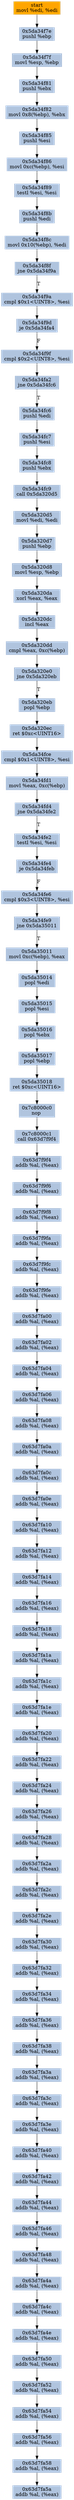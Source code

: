digraph G {
node[shape=rectangle,style=filled,fillcolor=lightsteelblue,color=lightsteelblue]
bgcolor="transparent"
a0x5da34f7cmovl_edi_edi[label="start\nmovl %edi, %edi",color="lightgrey",fillcolor="orange"];
a0x5da34f7epushl_ebp[label="0x5da34f7e\npushl %ebp"];
a0x5da34f7fmovl_esp_ebp[label="0x5da34f7f\nmovl %esp, %ebp"];
a0x5da34f81pushl_ebx[label="0x5da34f81\npushl %ebx"];
a0x5da34f82movl_0x8ebp__ebx[label="0x5da34f82\nmovl 0x8(%ebp), %ebx"];
a0x5da34f85pushl_esi[label="0x5da34f85\npushl %esi"];
a0x5da34f86movl_0xcebp__esi[label="0x5da34f86\nmovl 0xc(%ebp), %esi"];
a0x5da34f89testl_esi_esi[label="0x5da34f89\ntestl %esi, %esi"];
a0x5da34f8bpushl_edi[label="0x5da34f8b\npushl %edi"];
a0x5da34f8cmovl_0x10ebp__edi[label="0x5da34f8c\nmovl 0x10(%ebp), %edi"];
a0x5da34f8fjne_0x5da34f9a[label="0x5da34f8f\njne 0x5da34f9a"];
a0x5da34f9acmpl_0x1UINT8_esi[label="0x5da34f9a\ncmpl $0x1<UINT8>, %esi"];
a0x5da34f9dje_0x5da34fa4[label="0x5da34f9d\nje 0x5da34fa4"];
a0x5da34f9fcmpl_0x2UINT8_esi[label="0x5da34f9f\ncmpl $0x2<UINT8>, %esi"];
a0x5da34fa2jne_0x5da34fc6[label="0x5da34fa2\njne 0x5da34fc6"];
a0x5da34fc6pushl_edi[label="0x5da34fc6\npushl %edi"];
a0x5da34fc7pushl_esi[label="0x5da34fc7\npushl %esi"];
a0x5da34fc8pushl_ebx[label="0x5da34fc8\npushl %ebx"];
a0x5da34fc9call_0x5da320d5[label="0x5da34fc9\ncall 0x5da320d5"];
a0x5da320d5movl_edi_edi[label="0x5da320d5\nmovl %edi, %edi"];
a0x5da320d7pushl_ebp[label="0x5da320d7\npushl %ebp"];
a0x5da320d8movl_esp_ebp[label="0x5da320d8\nmovl %esp, %ebp"];
a0x5da320daxorl_eax_eax[label="0x5da320da\nxorl %eax, %eax"];
a0x5da320dcincl_eax[label="0x5da320dc\nincl %eax"];
a0x5da320ddcmpl_eax_0xcebp_[label="0x5da320dd\ncmpl %eax, 0xc(%ebp)"];
a0x5da320e0jne_0x5da320eb[label="0x5da320e0\njne 0x5da320eb"];
a0x5da320ebpopl_ebp[label="0x5da320eb\npopl %ebp"];
a0x5da320ecret_0xcUINT16[label="0x5da320ec\nret $0xc<UINT16>"];
a0x5da34fcecmpl_0x1UINT8_esi[label="0x5da34fce\ncmpl $0x1<UINT8>, %esi"];
a0x5da34fd1movl_eax_0xcebp_[label="0x5da34fd1\nmovl %eax, 0xc(%ebp)"];
a0x5da34fd4jne_0x5da34fe2[label="0x5da34fd4\njne 0x5da34fe2"];
a0x5da34fe2testl_esi_esi[label="0x5da34fe2\ntestl %esi, %esi"];
a0x5da34fe4je_0x5da34feb[label="0x5da34fe4\nje 0x5da34feb"];
a0x5da34fe6cmpl_0x3UINT8_esi[label="0x5da34fe6\ncmpl $0x3<UINT8>, %esi"];
a0x5da34fe9jne_0x5da35011[label="0x5da34fe9\njne 0x5da35011"];
a0x5da35011movl_0xcebp__eax[label="0x5da35011\nmovl 0xc(%ebp), %eax"];
a0x5da35014popl_edi[label="0x5da35014\npopl %edi"];
a0x5da35015popl_esi[label="0x5da35015\npopl %esi"];
a0x5da35016popl_ebx[label="0x5da35016\npopl %ebx"];
a0x5da35017popl_ebp[label="0x5da35017\npopl %ebp"];
a0x5da35018ret_0xcUINT16[label="0x5da35018\nret $0xc<UINT16>"];
a0x7c8000c0nop_[label="0x7c8000c0\nnop "];
a0x7c8000c1call_0x63d7f9f4[label="0x7c8000c1\ncall 0x63d7f9f4"];
a0x63d7f9f4addb_al_eax_[label="0x63d7f9f4\naddb %al, (%eax)"];
a0x63d7f9f6addb_al_eax_[label="0x63d7f9f6\naddb %al, (%eax)"];
a0x63d7f9f8addb_al_eax_[label="0x63d7f9f8\naddb %al, (%eax)"];
a0x63d7f9faaddb_al_eax_[label="0x63d7f9fa\naddb %al, (%eax)"];
a0x63d7f9fcaddb_al_eax_[label="0x63d7f9fc\naddb %al, (%eax)"];
a0x63d7f9feaddb_al_eax_[label="0x63d7f9fe\naddb %al, (%eax)"];
a0x63d7fa00addb_al_eax_[label="0x63d7fa00\naddb %al, (%eax)"];
a0x63d7fa02addb_al_eax_[label="0x63d7fa02\naddb %al, (%eax)"];
a0x63d7fa04addb_al_eax_[label="0x63d7fa04\naddb %al, (%eax)"];
a0x63d7fa06addb_al_eax_[label="0x63d7fa06\naddb %al, (%eax)"];
a0x63d7fa08addb_al_eax_[label="0x63d7fa08\naddb %al, (%eax)"];
a0x63d7fa0aaddb_al_eax_[label="0x63d7fa0a\naddb %al, (%eax)"];
a0x63d7fa0caddb_al_eax_[label="0x63d7fa0c\naddb %al, (%eax)"];
a0x63d7fa0eaddb_al_eax_[label="0x63d7fa0e\naddb %al, (%eax)"];
a0x63d7fa10addb_al_eax_[label="0x63d7fa10\naddb %al, (%eax)"];
a0x63d7fa12addb_al_eax_[label="0x63d7fa12\naddb %al, (%eax)"];
a0x63d7fa14addb_al_eax_[label="0x63d7fa14\naddb %al, (%eax)"];
a0x63d7fa16addb_al_eax_[label="0x63d7fa16\naddb %al, (%eax)"];
a0x63d7fa18addb_al_eax_[label="0x63d7fa18\naddb %al, (%eax)"];
a0x63d7fa1aaddb_al_eax_[label="0x63d7fa1a\naddb %al, (%eax)"];
a0x63d7fa1caddb_al_eax_[label="0x63d7fa1c\naddb %al, (%eax)"];
a0x63d7fa1eaddb_al_eax_[label="0x63d7fa1e\naddb %al, (%eax)"];
a0x63d7fa20addb_al_eax_[label="0x63d7fa20\naddb %al, (%eax)"];
a0x63d7fa22addb_al_eax_[label="0x63d7fa22\naddb %al, (%eax)"];
a0x63d7fa24addb_al_eax_[label="0x63d7fa24\naddb %al, (%eax)"];
a0x63d7fa26addb_al_eax_[label="0x63d7fa26\naddb %al, (%eax)"];
a0x63d7fa28addb_al_eax_[label="0x63d7fa28\naddb %al, (%eax)"];
a0x63d7fa2aaddb_al_eax_[label="0x63d7fa2a\naddb %al, (%eax)"];
a0x63d7fa2caddb_al_eax_[label="0x63d7fa2c\naddb %al, (%eax)"];
a0x63d7fa2eaddb_al_eax_[label="0x63d7fa2e\naddb %al, (%eax)"];
a0x63d7fa30addb_al_eax_[label="0x63d7fa30\naddb %al, (%eax)"];
a0x63d7fa32addb_al_eax_[label="0x63d7fa32\naddb %al, (%eax)"];
a0x63d7fa34addb_al_eax_[label="0x63d7fa34\naddb %al, (%eax)"];
a0x63d7fa36addb_al_eax_[label="0x63d7fa36\naddb %al, (%eax)"];
a0x63d7fa38addb_al_eax_[label="0x63d7fa38\naddb %al, (%eax)"];
a0x63d7fa3aaddb_al_eax_[label="0x63d7fa3a\naddb %al, (%eax)"];
a0x63d7fa3caddb_al_eax_[label="0x63d7fa3c\naddb %al, (%eax)"];
a0x63d7fa3eaddb_al_eax_[label="0x63d7fa3e\naddb %al, (%eax)"];
a0x63d7fa40addb_al_eax_[label="0x63d7fa40\naddb %al, (%eax)"];
a0x63d7fa42addb_al_eax_[label="0x63d7fa42\naddb %al, (%eax)"];
a0x63d7fa44addb_al_eax_[label="0x63d7fa44\naddb %al, (%eax)"];
a0x63d7fa46addb_al_eax_[label="0x63d7fa46\naddb %al, (%eax)"];
a0x63d7fa48addb_al_eax_[label="0x63d7fa48\naddb %al, (%eax)"];
a0x63d7fa4aaddb_al_eax_[label="0x63d7fa4a\naddb %al, (%eax)"];
a0x63d7fa4caddb_al_eax_[label="0x63d7fa4c\naddb %al, (%eax)"];
a0x63d7fa4eaddb_al_eax_[label="0x63d7fa4e\naddb %al, (%eax)"];
a0x63d7fa50addb_al_eax_[label="0x63d7fa50\naddb %al, (%eax)"];
a0x63d7fa52addb_al_eax_[label="0x63d7fa52\naddb %al, (%eax)"];
a0x63d7fa54addb_al_eax_[label="0x63d7fa54\naddb %al, (%eax)"];
a0x63d7fa56addb_al_eax_[label="0x63d7fa56\naddb %al, (%eax)"];
a0x63d7fa58addb_al_eax_[label="0x63d7fa58\naddb %al, (%eax)"];
a0x63d7fa5aaddb_al_eax_[label="0x63d7fa5a\naddb %al, (%eax)"];
a0x5da34f7cmovl_edi_edi -> a0x5da34f7epushl_ebp [color="#000000"];
a0x5da34f7epushl_ebp -> a0x5da34f7fmovl_esp_ebp [color="#000000"];
a0x5da34f7fmovl_esp_ebp -> a0x5da34f81pushl_ebx [color="#000000"];
a0x5da34f81pushl_ebx -> a0x5da34f82movl_0x8ebp__ebx [color="#000000"];
a0x5da34f82movl_0x8ebp__ebx -> a0x5da34f85pushl_esi [color="#000000"];
a0x5da34f85pushl_esi -> a0x5da34f86movl_0xcebp__esi [color="#000000"];
a0x5da34f86movl_0xcebp__esi -> a0x5da34f89testl_esi_esi [color="#000000"];
a0x5da34f89testl_esi_esi -> a0x5da34f8bpushl_edi [color="#000000"];
a0x5da34f8bpushl_edi -> a0x5da34f8cmovl_0x10ebp__edi [color="#000000"];
a0x5da34f8cmovl_0x10ebp__edi -> a0x5da34f8fjne_0x5da34f9a [color="#000000"];
a0x5da34f8fjne_0x5da34f9a -> a0x5da34f9acmpl_0x1UINT8_esi [color="#000000",label="T"];
a0x5da34f9acmpl_0x1UINT8_esi -> a0x5da34f9dje_0x5da34fa4 [color="#000000"];
a0x5da34f9dje_0x5da34fa4 -> a0x5da34f9fcmpl_0x2UINT8_esi [color="#000000",label="F"];
a0x5da34f9fcmpl_0x2UINT8_esi -> a0x5da34fa2jne_0x5da34fc6 [color="#000000"];
a0x5da34fa2jne_0x5da34fc6 -> a0x5da34fc6pushl_edi [color="#000000",label="T"];
a0x5da34fc6pushl_edi -> a0x5da34fc7pushl_esi [color="#000000"];
a0x5da34fc7pushl_esi -> a0x5da34fc8pushl_ebx [color="#000000"];
a0x5da34fc8pushl_ebx -> a0x5da34fc9call_0x5da320d5 [color="#000000"];
a0x5da34fc9call_0x5da320d5 -> a0x5da320d5movl_edi_edi [color="#000000"];
a0x5da320d5movl_edi_edi -> a0x5da320d7pushl_ebp [color="#000000"];
a0x5da320d7pushl_ebp -> a0x5da320d8movl_esp_ebp [color="#000000"];
a0x5da320d8movl_esp_ebp -> a0x5da320daxorl_eax_eax [color="#000000"];
a0x5da320daxorl_eax_eax -> a0x5da320dcincl_eax [color="#000000"];
a0x5da320dcincl_eax -> a0x5da320ddcmpl_eax_0xcebp_ [color="#000000"];
a0x5da320ddcmpl_eax_0xcebp_ -> a0x5da320e0jne_0x5da320eb [color="#000000"];
a0x5da320e0jne_0x5da320eb -> a0x5da320ebpopl_ebp [color="#000000",label="T"];
a0x5da320ebpopl_ebp -> a0x5da320ecret_0xcUINT16 [color="#000000"];
a0x5da320ecret_0xcUINT16 -> a0x5da34fcecmpl_0x1UINT8_esi [color="#000000"];
a0x5da34fcecmpl_0x1UINT8_esi -> a0x5da34fd1movl_eax_0xcebp_ [color="#000000"];
a0x5da34fd1movl_eax_0xcebp_ -> a0x5da34fd4jne_0x5da34fe2 [color="#000000"];
a0x5da34fd4jne_0x5da34fe2 -> a0x5da34fe2testl_esi_esi [color="#000000",label="T"];
a0x5da34fe2testl_esi_esi -> a0x5da34fe4je_0x5da34feb [color="#000000"];
a0x5da34fe4je_0x5da34feb -> a0x5da34fe6cmpl_0x3UINT8_esi [color="#000000",label="F"];
a0x5da34fe6cmpl_0x3UINT8_esi -> a0x5da34fe9jne_0x5da35011 [color="#000000"];
a0x5da34fe9jne_0x5da35011 -> a0x5da35011movl_0xcebp__eax [color="#000000",label="T"];
a0x5da35011movl_0xcebp__eax -> a0x5da35014popl_edi [color="#000000"];
a0x5da35014popl_edi -> a0x5da35015popl_esi [color="#000000"];
a0x5da35015popl_esi -> a0x5da35016popl_ebx [color="#000000"];
a0x5da35016popl_ebx -> a0x5da35017popl_ebp [color="#000000"];
a0x5da35017popl_ebp -> a0x5da35018ret_0xcUINT16 [color="#000000"];
a0x5da35018ret_0xcUINT16 -> a0x7c8000c0nop_ [color="#000000"];
a0x7c8000c0nop_ -> a0x7c8000c1call_0x63d7f9f4 [color="#000000"];
a0x7c8000c1call_0x63d7f9f4 -> a0x63d7f9f4addb_al_eax_ [color="#000000"];
a0x63d7f9f4addb_al_eax_ -> a0x63d7f9f6addb_al_eax_ [color="#000000"];
a0x63d7f9f6addb_al_eax_ -> a0x63d7f9f8addb_al_eax_ [color="#000000"];
a0x63d7f9f8addb_al_eax_ -> a0x63d7f9faaddb_al_eax_ [color="#000000"];
a0x63d7f9faaddb_al_eax_ -> a0x63d7f9fcaddb_al_eax_ [color="#000000"];
a0x63d7f9fcaddb_al_eax_ -> a0x63d7f9feaddb_al_eax_ [color="#000000"];
a0x63d7f9feaddb_al_eax_ -> a0x63d7fa00addb_al_eax_ [color="#000000"];
a0x63d7fa00addb_al_eax_ -> a0x63d7fa02addb_al_eax_ [color="#000000"];
a0x63d7fa02addb_al_eax_ -> a0x63d7fa04addb_al_eax_ [color="#000000"];
a0x63d7fa04addb_al_eax_ -> a0x63d7fa06addb_al_eax_ [color="#000000"];
a0x63d7fa06addb_al_eax_ -> a0x63d7fa08addb_al_eax_ [color="#000000"];
a0x63d7fa08addb_al_eax_ -> a0x63d7fa0aaddb_al_eax_ [color="#000000"];
a0x63d7fa0aaddb_al_eax_ -> a0x63d7fa0caddb_al_eax_ [color="#000000"];
a0x63d7fa0caddb_al_eax_ -> a0x63d7fa0eaddb_al_eax_ [color="#000000"];
a0x63d7fa0eaddb_al_eax_ -> a0x63d7fa10addb_al_eax_ [color="#000000"];
a0x63d7fa10addb_al_eax_ -> a0x63d7fa12addb_al_eax_ [color="#000000"];
a0x63d7fa12addb_al_eax_ -> a0x63d7fa14addb_al_eax_ [color="#000000"];
a0x63d7fa14addb_al_eax_ -> a0x63d7fa16addb_al_eax_ [color="#000000"];
a0x63d7fa16addb_al_eax_ -> a0x63d7fa18addb_al_eax_ [color="#000000"];
a0x63d7fa18addb_al_eax_ -> a0x63d7fa1aaddb_al_eax_ [color="#000000"];
a0x63d7fa1aaddb_al_eax_ -> a0x63d7fa1caddb_al_eax_ [color="#000000"];
a0x63d7fa1caddb_al_eax_ -> a0x63d7fa1eaddb_al_eax_ [color="#000000"];
a0x63d7fa1eaddb_al_eax_ -> a0x63d7fa20addb_al_eax_ [color="#000000"];
a0x63d7fa20addb_al_eax_ -> a0x63d7fa22addb_al_eax_ [color="#000000"];
a0x63d7fa22addb_al_eax_ -> a0x63d7fa24addb_al_eax_ [color="#000000"];
a0x63d7fa24addb_al_eax_ -> a0x63d7fa26addb_al_eax_ [color="#000000"];
a0x63d7fa26addb_al_eax_ -> a0x63d7fa28addb_al_eax_ [color="#000000"];
a0x63d7fa28addb_al_eax_ -> a0x63d7fa2aaddb_al_eax_ [color="#000000"];
a0x63d7fa2aaddb_al_eax_ -> a0x63d7fa2caddb_al_eax_ [color="#000000"];
a0x63d7fa2caddb_al_eax_ -> a0x63d7fa2eaddb_al_eax_ [color="#000000"];
a0x63d7fa2eaddb_al_eax_ -> a0x63d7fa30addb_al_eax_ [color="#000000"];
a0x63d7fa30addb_al_eax_ -> a0x63d7fa32addb_al_eax_ [color="#000000"];
a0x63d7fa32addb_al_eax_ -> a0x63d7fa34addb_al_eax_ [color="#000000"];
a0x63d7fa34addb_al_eax_ -> a0x63d7fa36addb_al_eax_ [color="#000000"];
a0x63d7fa36addb_al_eax_ -> a0x63d7fa38addb_al_eax_ [color="#000000"];
a0x63d7fa38addb_al_eax_ -> a0x63d7fa3aaddb_al_eax_ [color="#000000"];
a0x63d7fa3aaddb_al_eax_ -> a0x63d7fa3caddb_al_eax_ [color="#000000"];
a0x63d7fa3caddb_al_eax_ -> a0x63d7fa3eaddb_al_eax_ [color="#000000"];
a0x63d7fa3eaddb_al_eax_ -> a0x63d7fa40addb_al_eax_ [color="#000000"];
a0x63d7fa40addb_al_eax_ -> a0x63d7fa42addb_al_eax_ [color="#000000"];
a0x63d7fa42addb_al_eax_ -> a0x63d7fa44addb_al_eax_ [color="#000000"];
a0x63d7fa44addb_al_eax_ -> a0x63d7fa46addb_al_eax_ [color="#000000"];
a0x63d7fa46addb_al_eax_ -> a0x63d7fa48addb_al_eax_ [color="#000000"];
a0x63d7fa48addb_al_eax_ -> a0x63d7fa4aaddb_al_eax_ [color="#000000"];
a0x63d7fa4aaddb_al_eax_ -> a0x63d7fa4caddb_al_eax_ [color="#000000"];
a0x63d7fa4caddb_al_eax_ -> a0x63d7fa4eaddb_al_eax_ [color="#000000"];
a0x63d7fa4eaddb_al_eax_ -> a0x63d7fa50addb_al_eax_ [color="#000000"];
a0x63d7fa50addb_al_eax_ -> a0x63d7fa52addb_al_eax_ [color="#000000"];
a0x63d7fa52addb_al_eax_ -> a0x63d7fa54addb_al_eax_ [color="#000000"];
a0x63d7fa54addb_al_eax_ -> a0x63d7fa56addb_al_eax_ [color="#000000"];
a0x63d7fa56addb_al_eax_ -> a0x63d7fa58addb_al_eax_ [color="#000000"];
a0x63d7fa58addb_al_eax_ -> a0x63d7fa5aaddb_al_eax_ [color="#000000"];
}
